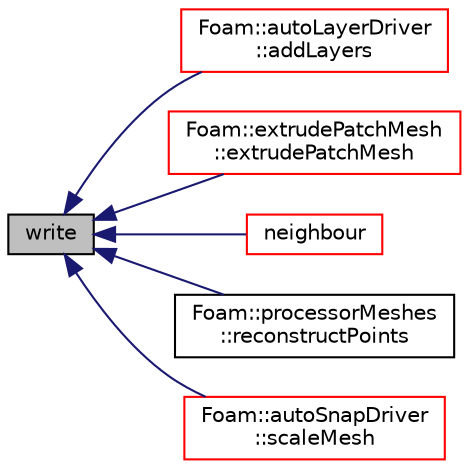 digraph "write"
{
  bgcolor="transparent";
  edge [fontname="Helvetica",fontsize="10",labelfontname="Helvetica",labelfontsize="10"];
  node [fontname="Helvetica",fontsize="10",shape=record];
  rankdir="LR";
  Node1 [label="write",height=0.2,width=0.4,color="black", fillcolor="grey75", style="filled", fontcolor="black"];
  Node1 -> Node2 [dir="back",color="midnightblue",fontsize="10",style="solid",fontname="Helvetica"];
  Node2 [label="Foam::autoLayerDriver\l::addLayers",height=0.2,width=0.4,color="red",URL="$a00085.html#a2654851d1ffedc26e8ff1424f7097ba6",tooltip="Add cell layers. "];
  Node1 -> Node3 [dir="back",color="midnightblue",fontsize="10",style="solid",fontname="Helvetica"];
  Node3 [label="Foam::extrudePatchMesh\l::extrudePatchMesh",height=0.2,width=0.4,color="red",URL="$a00713.html#ada5aee048de4d025b44660aca99d21a6",tooltip="Construct from mesh, patch and dictionary. "];
  Node1 -> Node4 [dir="back",color="midnightblue",fontsize="10",style="solid",fontname="Helvetica"];
  Node4 [label="neighbour",height=0.2,width=0.4,color="red",URL="$a00876.html#a942a1cffef163625ee3408ae1f057dec",tooltip="Internal face neighbour. "];
  Node1 -> Node5 [dir="back",color="midnightblue",fontsize="10",style="solid",fontname="Helvetica"];
  Node5 [label="Foam::processorMeshes\l::reconstructPoints",height=0.2,width=0.4,color="black",URL="$a01993.html#a3c986dd25c16cb5d2a3c3ecf708fbe10",tooltip="Reconstruct point position after motion in parallel. "];
  Node1 -> Node6 [dir="back",color="midnightblue",fontsize="10",style="solid",fontname="Helvetica"];
  Node6 [label="Foam::autoSnapDriver\l::scaleMesh",height=0.2,width=0.4,color="red",URL="$a00089.html#a4b8f2c5757f4d8cd95f8e1830e44c179",tooltip="Do the hard work: move the mesh according to displacement,. "];
}
